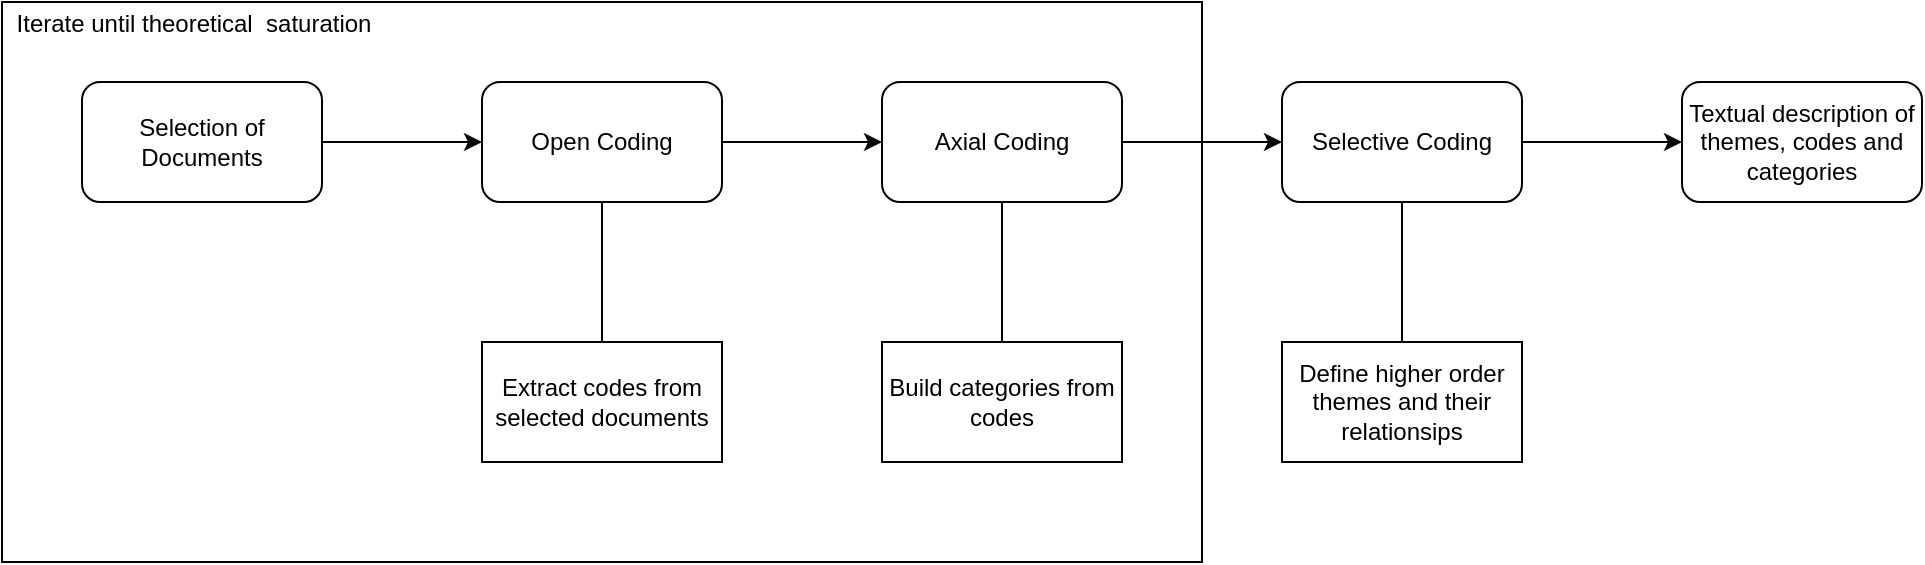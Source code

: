 <mxfile version="24.6.4" type="device">
  <diagram name="Page-1" id="Gp2vqsBG_R4AcbW-s7Y2">
    <mxGraphModel dx="1730" dy="508" grid="1" gridSize="10" guides="1" tooltips="1" connect="1" arrows="1" fold="1" page="1" pageScale="1" pageWidth="850" pageHeight="1100" math="0" shadow="0">
      <root>
        <mxCell id="0" />
        <mxCell id="1" parent="0" />
        <mxCell id="jbFNQh9Z37VZQYsJPnzB-5" style="edgeStyle=orthogonalEdgeStyle;rounded=0;orthogonalLoop=1;jettySize=auto;html=1;entryX=0;entryY=0.5;entryDx=0;entryDy=0;" edge="1" parent="1" source="jbFNQh9Z37VZQYsJPnzB-2" target="jbFNQh9Z37VZQYsJPnzB-3">
          <mxGeometry relative="1" as="geometry" />
        </mxCell>
        <mxCell id="jbFNQh9Z37VZQYsJPnzB-9" style="edgeStyle=orthogonalEdgeStyle;rounded=0;orthogonalLoop=1;jettySize=auto;html=1;entryX=0.5;entryY=0;entryDx=0;entryDy=0;endArrow=none;endFill=0;" edge="1" parent="1" source="jbFNQh9Z37VZQYsJPnzB-2" target="jbFNQh9Z37VZQYsJPnzB-8">
          <mxGeometry relative="1" as="geometry" />
        </mxCell>
        <mxCell id="jbFNQh9Z37VZQYsJPnzB-2" value="Open Coding" style="rounded=1;whiteSpace=wrap;html=1;" vertex="1" parent="1">
          <mxGeometry x="160" y="160" width="120" height="60" as="geometry" />
        </mxCell>
        <mxCell id="jbFNQh9Z37VZQYsJPnzB-6" style="edgeStyle=orthogonalEdgeStyle;rounded=0;orthogonalLoop=1;jettySize=auto;html=1;entryX=0;entryY=0.5;entryDx=0;entryDy=0;" edge="1" parent="1" source="jbFNQh9Z37VZQYsJPnzB-3" target="jbFNQh9Z37VZQYsJPnzB-4">
          <mxGeometry relative="1" as="geometry" />
        </mxCell>
        <mxCell id="jbFNQh9Z37VZQYsJPnzB-12" style="edgeStyle=orthogonalEdgeStyle;rounded=0;orthogonalLoop=1;jettySize=auto;html=1;entryX=0.5;entryY=0;entryDx=0;entryDy=0;endArrow=none;endFill=0;" edge="1" parent="1" source="jbFNQh9Z37VZQYsJPnzB-3" target="jbFNQh9Z37VZQYsJPnzB-10">
          <mxGeometry relative="1" as="geometry" />
        </mxCell>
        <mxCell id="jbFNQh9Z37VZQYsJPnzB-3" value="Axial Coding" style="rounded=1;whiteSpace=wrap;html=1;" vertex="1" parent="1">
          <mxGeometry x="360" y="160" width="120" height="60" as="geometry" />
        </mxCell>
        <mxCell id="jbFNQh9Z37VZQYsJPnzB-13" style="edgeStyle=orthogonalEdgeStyle;rounded=0;orthogonalLoop=1;jettySize=auto;html=1;entryX=0.5;entryY=0;entryDx=0;entryDy=0;endArrow=none;endFill=0;" edge="1" parent="1" source="jbFNQh9Z37VZQYsJPnzB-4" target="jbFNQh9Z37VZQYsJPnzB-11">
          <mxGeometry relative="1" as="geometry" />
        </mxCell>
        <mxCell id="jbFNQh9Z37VZQYsJPnzB-17" style="edgeStyle=orthogonalEdgeStyle;rounded=0;orthogonalLoop=1;jettySize=auto;html=1;entryX=0;entryY=0.5;entryDx=0;entryDy=0;" edge="1" parent="1" source="jbFNQh9Z37VZQYsJPnzB-4" target="jbFNQh9Z37VZQYsJPnzB-16">
          <mxGeometry relative="1" as="geometry" />
        </mxCell>
        <mxCell id="jbFNQh9Z37VZQYsJPnzB-4" value="Selective Coding" style="rounded=1;whiteSpace=wrap;html=1;" vertex="1" parent="1">
          <mxGeometry x="560" y="160" width="120" height="60" as="geometry" />
        </mxCell>
        <mxCell id="jbFNQh9Z37VZQYsJPnzB-8" value="Extract codes from selected documents" style="rounded=0;whiteSpace=wrap;html=1;" vertex="1" parent="1">
          <mxGeometry x="160" y="290" width="120" height="60" as="geometry" />
        </mxCell>
        <mxCell id="jbFNQh9Z37VZQYsJPnzB-10" value="Build categories from codes" style="rounded=0;whiteSpace=wrap;html=1;" vertex="1" parent="1">
          <mxGeometry x="360" y="290" width="120" height="60" as="geometry" />
        </mxCell>
        <mxCell id="jbFNQh9Z37VZQYsJPnzB-11" value="Define higher order themes and their relationsips" style="rounded=0;whiteSpace=wrap;html=1;" vertex="1" parent="1">
          <mxGeometry x="560" y="290" width="120" height="60" as="geometry" />
        </mxCell>
        <mxCell id="jbFNQh9Z37VZQYsJPnzB-15" style="edgeStyle=orthogonalEdgeStyle;rounded=0;orthogonalLoop=1;jettySize=auto;html=1;entryX=0;entryY=0.5;entryDx=0;entryDy=0;" edge="1" parent="1" source="jbFNQh9Z37VZQYsJPnzB-14" target="jbFNQh9Z37VZQYsJPnzB-2">
          <mxGeometry relative="1" as="geometry" />
        </mxCell>
        <mxCell id="jbFNQh9Z37VZQYsJPnzB-14" value="Selection of Documents" style="rounded=1;whiteSpace=wrap;html=1;" vertex="1" parent="1">
          <mxGeometry x="-40" y="160" width="120" height="60" as="geometry" />
        </mxCell>
        <mxCell id="jbFNQh9Z37VZQYsJPnzB-16" value="Textual description of themes, codes and categories" style="rounded=1;whiteSpace=wrap;html=1;" vertex="1" parent="1">
          <mxGeometry x="760" y="160" width="120" height="60" as="geometry" />
        </mxCell>
        <mxCell id="jbFNQh9Z37VZQYsJPnzB-18" value="" style="rounded=0;whiteSpace=wrap;html=1;fillColor=none;" vertex="1" parent="1">
          <mxGeometry x="-80" y="120" width="600" height="280" as="geometry" />
        </mxCell>
        <mxCell id="jbFNQh9Z37VZQYsJPnzB-19" value="Iterate until theoretical&amp;nbsp; saturation" style="text;html=1;align=center;verticalAlign=middle;whiteSpace=wrap;rounded=0;" vertex="1" parent="1">
          <mxGeometry x="-79" y="121" width="190" height="20" as="geometry" />
        </mxCell>
      </root>
    </mxGraphModel>
  </diagram>
</mxfile>
